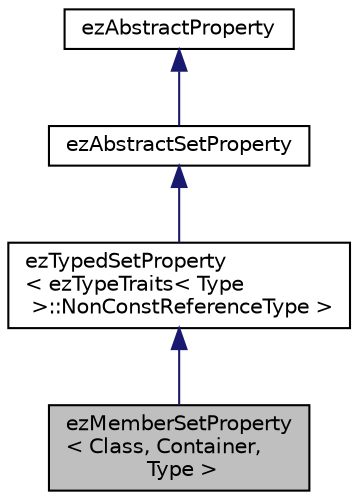 digraph "ezMemberSetProperty&lt; Class, Container, Type &gt;"
{
 // LATEX_PDF_SIZE
  edge [fontname="Helvetica",fontsize="10",labelfontname="Helvetica",labelfontsize="10"];
  node [fontname="Helvetica",fontsize="10",shape=record];
  Node1 [label="ezMemberSetProperty\l\< Class, Container,\l Type \>",height=0.2,width=0.4,color="black", fillcolor="grey75", style="filled", fontcolor="black",tooltip=" "];
  Node2 -> Node1 [dir="back",color="midnightblue",fontsize="10",style="solid",fontname="Helvetica"];
  Node2 [label="ezTypedSetProperty\l\< ezTypeTraits\< Type\l \>::NonConstReferenceType \>",height=0.2,width=0.4,color="black", fillcolor="white", style="filled",URL="$d4/d93/classez_typed_set_property.htm",tooltip=" "];
  Node3 -> Node2 [dir="back",color="midnightblue",fontsize="10",style="solid",fontname="Helvetica"];
  Node3 [label="ezAbstractSetProperty",height=0.2,width=0.4,color="black", fillcolor="white", style="filled",URL="$d9/dc6/classez_abstract_set_property.htm",tooltip="The base class for a property that represents a set of values."];
  Node4 -> Node3 [dir="back",color="midnightblue",fontsize="10",style="solid",fontname="Helvetica"];
  Node4 [label="ezAbstractProperty",height=0.2,width=0.4,color="black", fillcolor="white", style="filled",URL="$d6/d81/classez_abstract_property.htm",tooltip="This is the base interface for all properties in the reflection system. It provides enough informatio..."];
}
